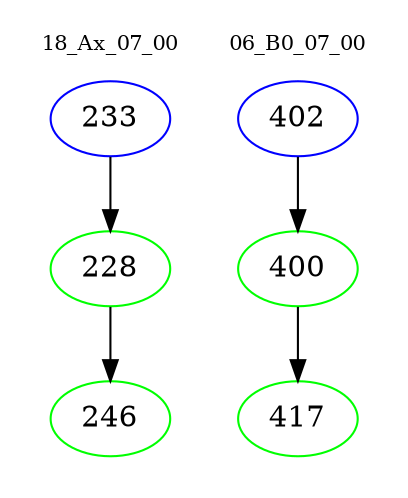 digraph{
subgraph cluster_0 {
color = white
label = "18_Ax_07_00";
fontsize=10;
T0_233 [label="233", color="blue"]
T0_233 -> T0_228 [color="black"]
T0_228 [label="228", color="green"]
T0_228 -> T0_246 [color="black"]
T0_246 [label="246", color="green"]
}
subgraph cluster_1 {
color = white
label = "06_B0_07_00";
fontsize=10;
T1_402 [label="402", color="blue"]
T1_402 -> T1_400 [color="black"]
T1_400 [label="400", color="green"]
T1_400 -> T1_417 [color="black"]
T1_417 [label="417", color="green"]
}
}
